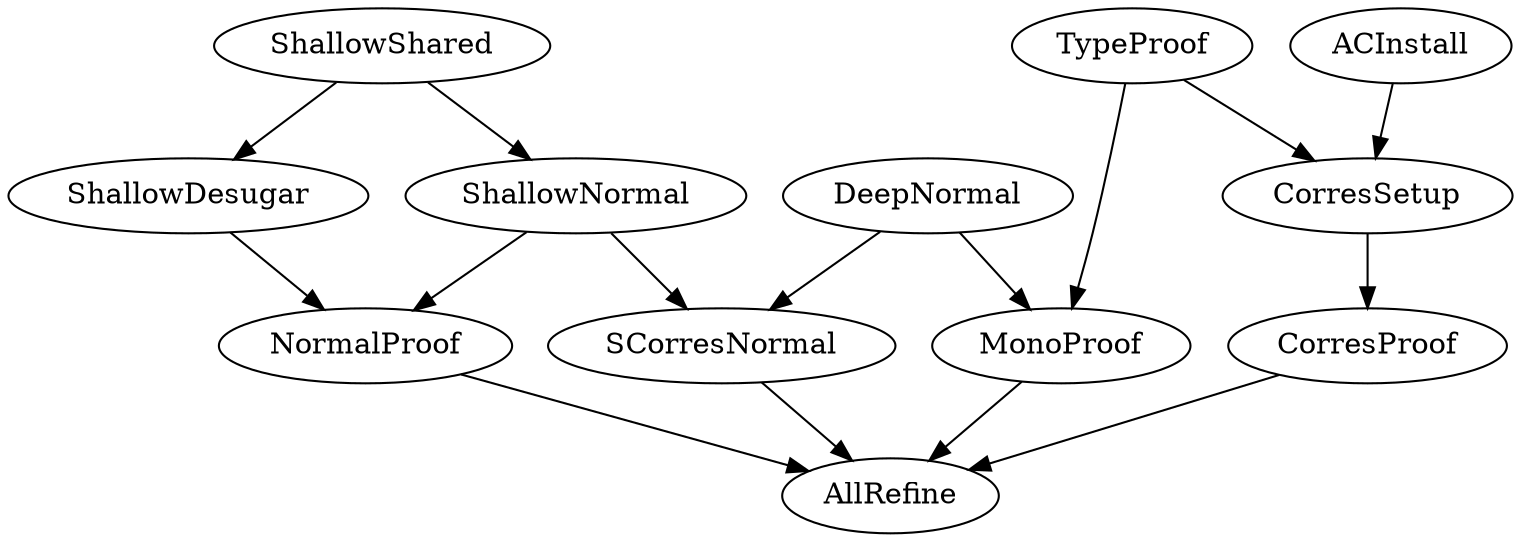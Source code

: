 // This file produces a graph of dependencies between the generated
//   verification files from the compiler.
// You can build an image with the command 'dot -Tjpg dependencies.dot -o dependencies.jpg'

digraph graphname {
    // AllRefine deps
    NormalProof   -> AllRefine;
    SCorresNormal -> AllRefine;
    CorresProof   -> AllRefine;
    MonoProof     -> AllRefine;

    // NormalProof deps
    ShallowDesugar -> NormalProof;
    ShallowNormal  -> NormalProof;

    ShallowShared -> ShallowNormal;
    ShallowShared -> ShallowDesugar;

    // SCorresNoraml deps
    ShallowNormal -> SCorresNormal;
    DeepNormal    -> SCorresNormal;

    // CorresProof deps
    CorresSetup -> CorresProof;

    ACInstall -> CorresSetup;
    TypeProof -> CorresSetup;

    // MonoProof deps
    DeepNormal -> MonoProof;
    TypeProof  -> MonoProof;
}
